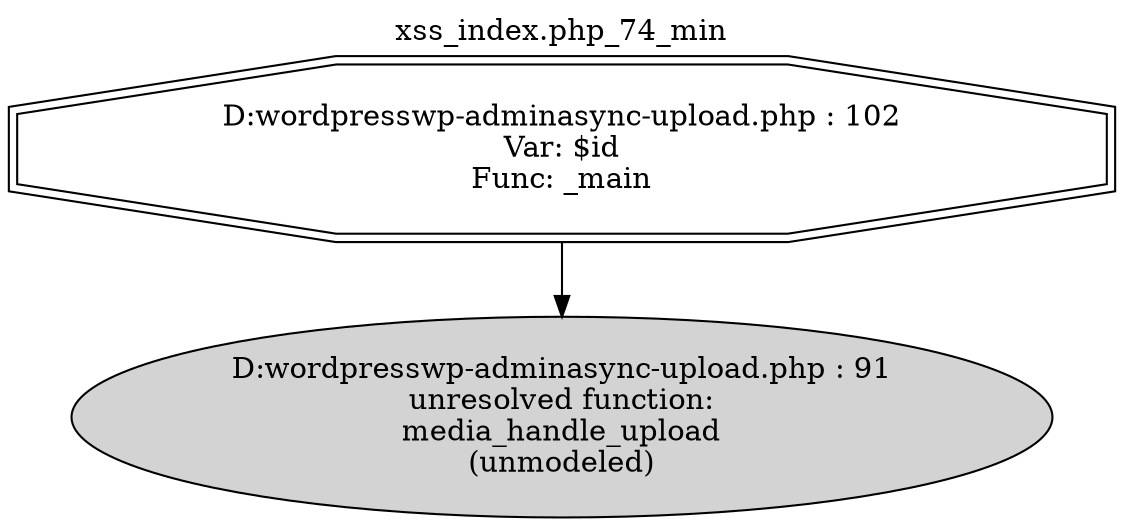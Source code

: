 digraph cfg {
  label="xss_index.php_74_min";
  labelloc=t;
  n1 [shape=doubleoctagon, label="D:\wordpress\wp-admin\async-upload.php : 102\nVar: $id\nFunc: _main\n"];
  n2 [shape=ellipse, label="D:\wordpress\wp-admin\async-upload.php : 91\nunresolved function:\nmedia_handle_upload\n(unmodeled)\n",style=filled];
  n1 -> n2;
}
